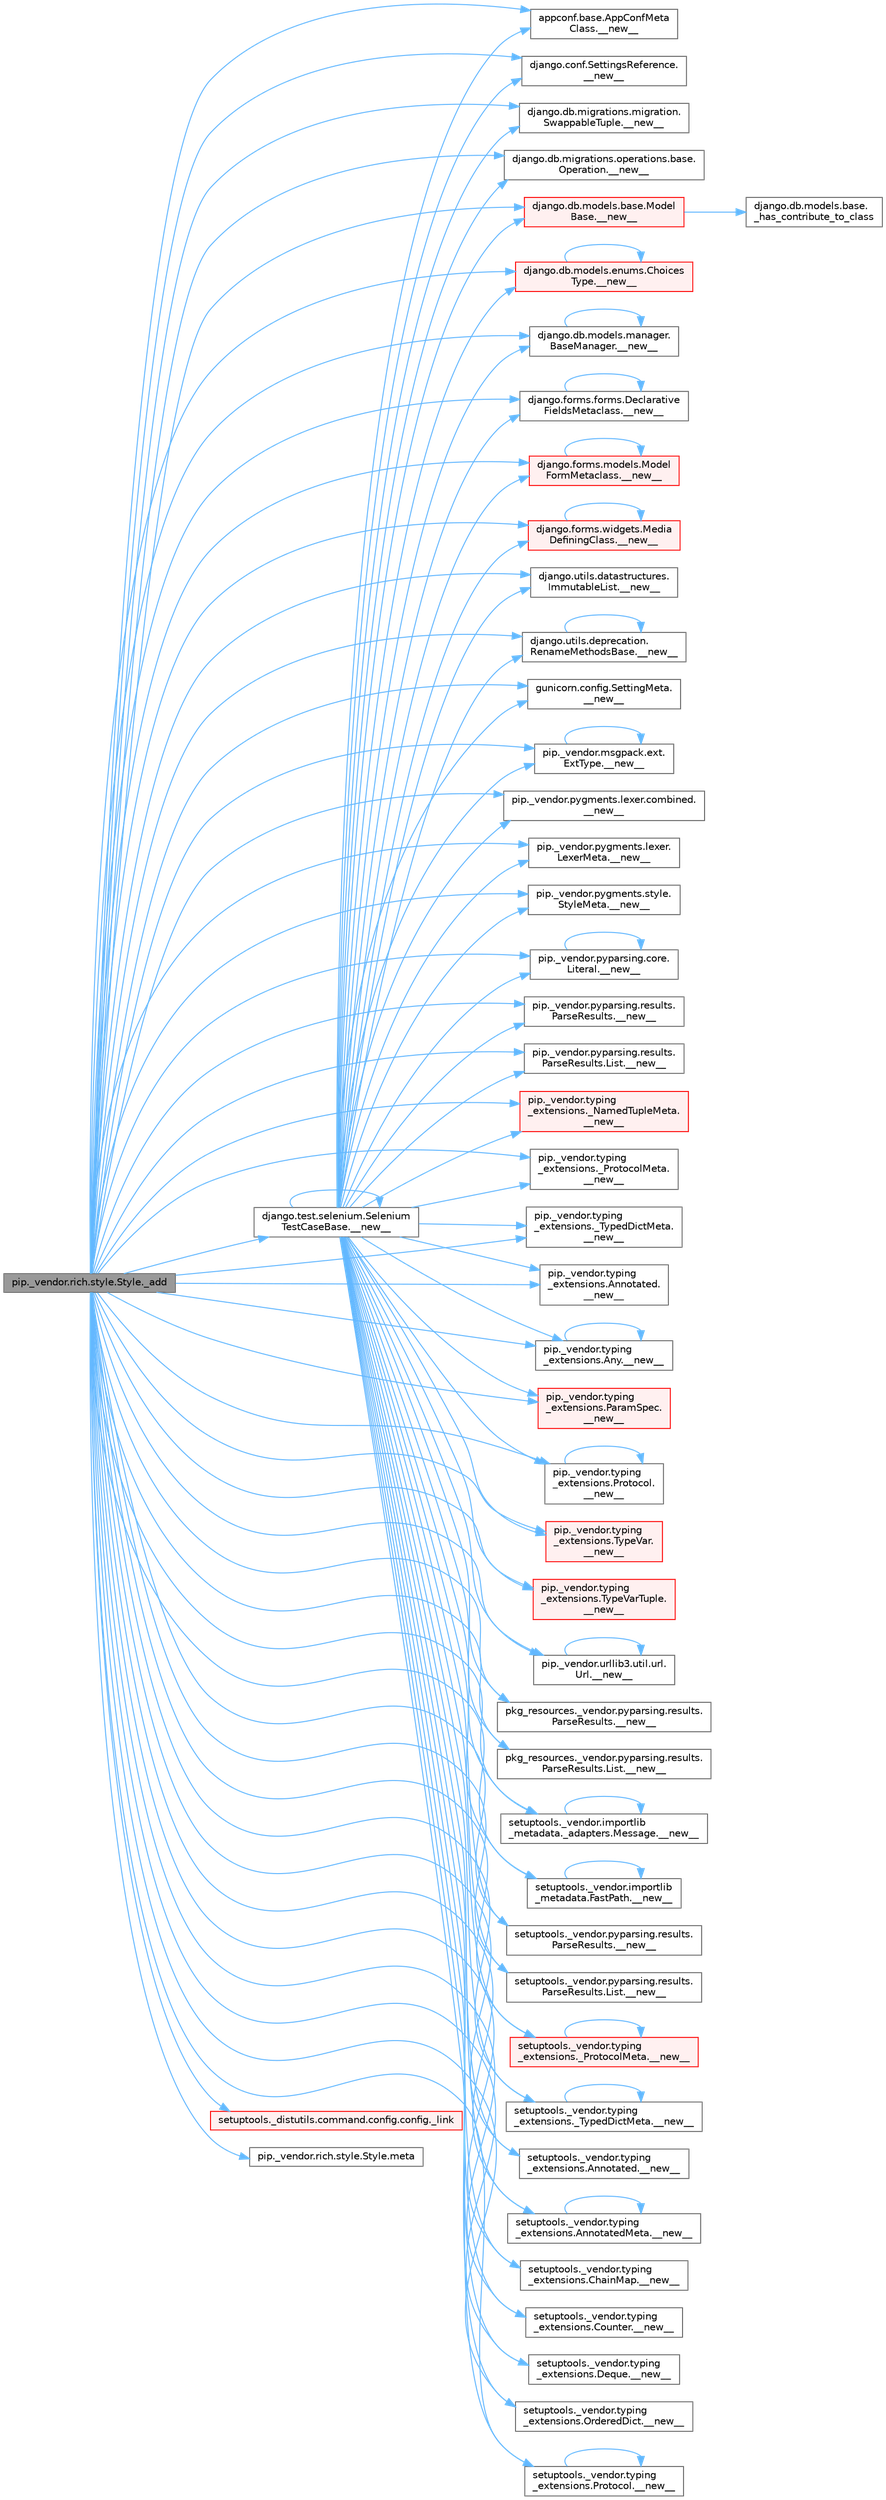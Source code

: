 digraph "pip._vendor.rich.style.Style._add"
{
 // LATEX_PDF_SIZE
  bgcolor="transparent";
  edge [fontname=Helvetica,fontsize=10,labelfontname=Helvetica,labelfontsize=10];
  node [fontname=Helvetica,fontsize=10,shape=box,height=0.2,width=0.4];
  rankdir="LR";
  Node1 [id="Node000001",label="pip._vendor.rich.style.Style._add",height=0.2,width=0.4,color="gray40", fillcolor="grey60", style="filled", fontcolor="black",tooltip=" "];
  Node1 -> Node2 [id="edge1_Node000001_Node000002",color="steelblue1",style="solid",tooltip=" "];
  Node2 [id="Node000002",label="appconf.base.AppConfMeta\lClass.__new__",height=0.2,width=0.4,color="grey40", fillcolor="white", style="filled",URL="$classappconf_1_1base_1_1_app_conf_meta_class.html#ae3b2cf6f30224474b6edcbf1387b0852",tooltip=" "];
  Node1 -> Node3 [id="edge2_Node000001_Node000003",color="steelblue1",style="solid",tooltip=" "];
  Node3 [id="Node000003",label="django.conf.SettingsReference.\l__new__",height=0.2,width=0.4,color="grey40", fillcolor="white", style="filled",URL="$classdjango_1_1conf_1_1_settings_reference.html#adee6f36144aa1e65ddd081a4459ddf26",tooltip=" "];
  Node1 -> Node4 [id="edge3_Node000001_Node000004",color="steelblue1",style="solid",tooltip=" "];
  Node4 [id="Node000004",label="django.db.migrations.migration.\lSwappableTuple.__new__",height=0.2,width=0.4,color="grey40", fillcolor="white", style="filled",URL="$classdjango_1_1db_1_1migrations_1_1migration_1_1_swappable_tuple.html#a7509a6a2c07a40cda2a0dac5d6e99789",tooltip=" "];
  Node1 -> Node5 [id="edge4_Node000001_Node000005",color="steelblue1",style="solid",tooltip=" "];
  Node5 [id="Node000005",label="django.db.migrations.operations.base.\lOperation.__new__",height=0.2,width=0.4,color="grey40", fillcolor="white", style="filled",URL="$classdjango_1_1db_1_1migrations_1_1operations_1_1base_1_1_operation.html#a0e75a153578c0aa184cef917cbc50cdf",tooltip=" "];
  Node1 -> Node6 [id="edge5_Node000001_Node000006",color="steelblue1",style="solid",tooltip=" "];
  Node6 [id="Node000006",label="django.db.models.base.Model\lBase.__new__",height=0.2,width=0.4,color="red", fillcolor="#FFF0F0", style="filled",URL="$classdjango_1_1db_1_1models_1_1base_1_1_model_base.html#a5688192f626b496760655c3b5309a0bc",tooltip=" "];
  Node6 -> Node7 [id="edge6_Node000006_Node000007",color="steelblue1",style="solid",tooltip=" "];
  Node7 [id="Node000007",label="django.db.models.base.\l_has_contribute_to_class",height=0.2,width=0.4,color="grey40", fillcolor="white", style="filled",URL="$namespacedjango_1_1db_1_1models_1_1base.html#abaf58b00715cc92319920ccf82da9bcf",tooltip=" "];
  Node1 -> Node9 [id="edge7_Node000001_Node000009",color="steelblue1",style="solid",tooltip=" "];
  Node9 [id="Node000009",label="django.db.models.enums.Choices\lType.__new__",height=0.2,width=0.4,color="red", fillcolor="#FFF0F0", style="filled",URL="$classdjango_1_1db_1_1models_1_1enums_1_1_choices_type.html#a973fedbb791aa7249348ddf93ba850d9",tooltip=" "];
  Node9 -> Node9 [id="edge8_Node000009_Node000009",color="steelblue1",style="solid",tooltip=" "];
  Node1 -> Node2562 [id="edge9_Node000001_Node002562",color="steelblue1",style="solid",tooltip=" "];
  Node2562 [id="Node002562",label="django.db.models.manager.\lBaseManager.__new__",height=0.2,width=0.4,color="grey40", fillcolor="white", style="filled",URL="$classdjango_1_1db_1_1models_1_1manager_1_1_base_manager.html#a402956cc7048ac4239181d9bf52f38d7",tooltip=" "];
  Node2562 -> Node2562 [id="edge10_Node002562_Node002562",color="steelblue1",style="solid",tooltip=" "];
  Node1 -> Node2563 [id="edge11_Node000001_Node002563",color="steelblue1",style="solid",tooltip=" "];
  Node2563 [id="Node002563",label="django.forms.forms.Declarative\lFieldsMetaclass.__new__",height=0.2,width=0.4,color="grey40", fillcolor="white", style="filled",URL="$classdjango_1_1forms_1_1forms_1_1_declarative_fields_metaclass.html#aa82d8ae60cf8bd4ffb1991279105590e",tooltip=" "];
  Node2563 -> Node2563 [id="edge12_Node002563_Node002563",color="steelblue1",style="solid",tooltip=" "];
  Node1 -> Node2564 [id="edge13_Node000001_Node002564",color="steelblue1",style="solid",tooltip=" "];
  Node2564 [id="Node002564",label="django.forms.models.Model\lFormMetaclass.__new__",height=0.2,width=0.4,color="red", fillcolor="#FFF0F0", style="filled",URL="$classdjango_1_1forms_1_1models_1_1_model_form_metaclass.html#aed0f8e0548ca5e8f42c96d3266daa521",tooltip=" "];
  Node2564 -> Node2564 [id="edge14_Node002564_Node002564",color="steelblue1",style="solid",tooltip=" "];
  Node1 -> Node2567 [id="edge15_Node000001_Node002567",color="steelblue1",style="solid",tooltip=" "];
  Node2567 [id="Node002567",label="django.forms.widgets.Media\lDefiningClass.__new__",height=0.2,width=0.4,color="red", fillcolor="#FFF0F0", style="filled",URL="$classdjango_1_1forms_1_1widgets_1_1_media_defining_class.html#a5d0b465656e0c8c06c5b18272005b5b9",tooltip=" "];
  Node2567 -> Node2567 [id="edge16_Node002567_Node002567",color="steelblue1",style="solid",tooltip=" "];
  Node1 -> Node2569 [id="edge17_Node000001_Node002569",color="steelblue1",style="solid",tooltip=" "];
  Node2569 [id="Node002569",label="django.test.selenium.Selenium\lTestCaseBase.__new__",height=0.2,width=0.4,color="grey40", fillcolor="white", style="filled",URL="$classdjango_1_1test_1_1selenium_1_1_selenium_test_case_base.html#a4082fc89599686abaf551a6d6382b4e3",tooltip=" "];
  Node2569 -> Node2 [id="edge18_Node002569_Node000002",color="steelblue1",style="solid",tooltip=" "];
  Node2569 -> Node3 [id="edge19_Node002569_Node000003",color="steelblue1",style="solid",tooltip=" "];
  Node2569 -> Node4 [id="edge20_Node002569_Node000004",color="steelblue1",style="solid",tooltip=" "];
  Node2569 -> Node5 [id="edge21_Node002569_Node000005",color="steelblue1",style="solid",tooltip=" "];
  Node2569 -> Node6 [id="edge22_Node002569_Node000006",color="steelblue1",style="solid",tooltip=" "];
  Node2569 -> Node9 [id="edge23_Node002569_Node000009",color="steelblue1",style="solid",tooltip=" "];
  Node2569 -> Node2562 [id="edge24_Node002569_Node002562",color="steelblue1",style="solid",tooltip=" "];
  Node2569 -> Node2563 [id="edge25_Node002569_Node002563",color="steelblue1",style="solid",tooltip=" "];
  Node2569 -> Node2564 [id="edge26_Node002569_Node002564",color="steelblue1",style="solid",tooltip=" "];
  Node2569 -> Node2567 [id="edge27_Node002569_Node002567",color="steelblue1",style="solid",tooltip=" "];
  Node2569 -> Node2569 [id="edge28_Node002569_Node002569",color="steelblue1",style="solid",tooltip=" "];
  Node2569 -> Node2570 [id="edge29_Node002569_Node002570",color="steelblue1",style="solid",tooltip=" "];
  Node2570 [id="Node002570",label="django.utils.datastructures.\lImmutableList.__new__",height=0.2,width=0.4,color="grey40", fillcolor="white", style="filled",URL="$classdjango_1_1utils_1_1datastructures_1_1_immutable_list.html#a8047498daf24d8607388c0b4154740b2",tooltip=" "];
  Node2569 -> Node2571 [id="edge30_Node002569_Node002571",color="steelblue1",style="solid",tooltip=" "];
  Node2571 [id="Node002571",label="django.utils.deprecation.\lRenameMethodsBase.__new__",height=0.2,width=0.4,color="grey40", fillcolor="white", style="filled",URL="$classdjango_1_1utils_1_1deprecation_1_1_rename_methods_base.html#a72f694aaa642540d90e1bffa672370de",tooltip=" "];
  Node2571 -> Node2571 [id="edge31_Node002571_Node002571",color="steelblue1",style="solid",tooltip=" "];
  Node2569 -> Node2572 [id="edge32_Node002569_Node002572",color="steelblue1",style="solid",tooltip=" "];
  Node2572 [id="Node002572",label="gunicorn.config.SettingMeta.\l__new__",height=0.2,width=0.4,color="grey40", fillcolor="white", style="filled",URL="$classgunicorn_1_1config_1_1_setting_meta.html#a713ec36dc4c046ccc522514936b82f7f",tooltip=" "];
  Node2569 -> Node2573 [id="edge33_Node002569_Node002573",color="steelblue1",style="solid",tooltip=" "];
  Node2573 [id="Node002573",label="pip._vendor.msgpack.ext.\lExtType.__new__",height=0.2,width=0.4,color="grey40", fillcolor="white", style="filled",URL="$classpip_1_1__vendor_1_1msgpack_1_1ext_1_1_ext_type.html#abe7a0b1b20af79b005fb5a5e3efc0435",tooltip=" "];
  Node2573 -> Node2573 [id="edge34_Node002573_Node002573",color="steelblue1",style="solid",tooltip=" "];
  Node2569 -> Node2574 [id="edge35_Node002569_Node002574",color="steelblue1",style="solid",tooltip=" "];
  Node2574 [id="Node002574",label="pip._vendor.pygments.lexer.combined.\l__new__",height=0.2,width=0.4,color="grey40", fillcolor="white", style="filled",URL="$classpip_1_1__vendor_1_1pygments_1_1lexer_1_1combined.html#a9cd33c733986590cbc88a3ab713e5ce0",tooltip=" "];
  Node2569 -> Node2575 [id="edge36_Node002569_Node002575",color="steelblue1",style="solid",tooltip=" "];
  Node2575 [id="Node002575",label="pip._vendor.pygments.lexer.\lLexerMeta.__new__",height=0.2,width=0.4,color="grey40", fillcolor="white", style="filled",URL="$classpip_1_1__vendor_1_1pygments_1_1lexer_1_1_lexer_meta.html#a406da98fb1446ca90f2648ab98c66bad",tooltip=" "];
  Node2569 -> Node2576 [id="edge37_Node002569_Node002576",color="steelblue1",style="solid",tooltip=" "];
  Node2576 [id="Node002576",label="pip._vendor.pygments.style.\lStyleMeta.__new__",height=0.2,width=0.4,color="grey40", fillcolor="white", style="filled",URL="$classpip_1_1__vendor_1_1pygments_1_1style_1_1_style_meta.html#a5dc70dab76cd2e2d6376dbe75feb1769",tooltip=" "];
  Node2569 -> Node2577 [id="edge38_Node002569_Node002577",color="steelblue1",style="solid",tooltip=" "];
  Node2577 [id="Node002577",label="pip._vendor.pyparsing.core.\lLiteral.__new__",height=0.2,width=0.4,color="grey40", fillcolor="white", style="filled",URL="$classpip_1_1__vendor_1_1pyparsing_1_1core_1_1_literal.html#a0d3601e9a92f871b9cfa945f1e9e9c74",tooltip=" "];
  Node2577 -> Node2577 [id="edge39_Node002577_Node002577",color="steelblue1",style="solid",tooltip=" "];
  Node2569 -> Node2578 [id="edge40_Node002569_Node002578",color="steelblue1",style="solid",tooltip=" "];
  Node2578 [id="Node002578",label="pip._vendor.pyparsing.results.\lParseResults.__new__",height=0.2,width=0.4,color="grey40", fillcolor="white", style="filled",URL="$classpip_1_1__vendor_1_1pyparsing_1_1results_1_1_parse_results.html#a6140b8a6ae9257709158fe8a8b12e463",tooltip=" "];
  Node2569 -> Node2579 [id="edge41_Node002569_Node002579",color="steelblue1",style="solid",tooltip=" "];
  Node2579 [id="Node002579",label="pip._vendor.pyparsing.results.\lParseResults.List.__new__",height=0.2,width=0.4,color="grey40", fillcolor="white", style="filled",URL="$classpip_1_1__vendor_1_1pyparsing_1_1results_1_1_parse_results_1_1_list.html#a5e47fbe8bed3d723f908cab31b4697c8",tooltip=" "];
  Node2569 -> Node2580 [id="edge42_Node002569_Node002580",color="steelblue1",style="solid",tooltip=" "];
  Node2580 [id="Node002580",label="pip._vendor.typing\l_extensions._NamedTupleMeta.\l__new__",height=0.2,width=0.4,color="red", fillcolor="#FFF0F0", style="filled",URL="$classpip_1_1__vendor_1_1typing__extensions_1_1___named_tuple_meta.html#acfd0b699066d3a3c3b387a5630f54bda",tooltip=" "];
  Node2569 -> Node2582 [id="edge43_Node002569_Node002582",color="steelblue1",style="solid",tooltip=" "];
  Node2582 [id="Node002582",label="pip._vendor.typing\l_extensions._ProtocolMeta.\l__new__",height=0.2,width=0.4,color="grey40", fillcolor="white", style="filled",URL="$classpip_1_1__vendor_1_1typing__extensions_1_1___protocol_meta.html#a4c5bb64abd48786235dca2ce08f4dd2a",tooltip=" "];
  Node2569 -> Node2583 [id="edge44_Node002569_Node002583",color="steelblue1",style="solid",tooltip=" "];
  Node2583 [id="Node002583",label="pip._vendor.typing\l_extensions._TypedDictMeta.\l__new__",height=0.2,width=0.4,color="grey40", fillcolor="white", style="filled",URL="$classpip_1_1__vendor_1_1typing__extensions_1_1___typed_dict_meta.html#a231f9eb321bb5a92f1216c726b0ca293",tooltip=" "];
  Node2569 -> Node2584 [id="edge45_Node002569_Node002584",color="steelblue1",style="solid",tooltip=" "];
  Node2584 [id="Node002584",label="pip._vendor.typing\l_extensions.Annotated.\l__new__",height=0.2,width=0.4,color="grey40", fillcolor="white", style="filled",URL="$classpip_1_1__vendor_1_1typing__extensions_1_1_annotated.html#a29016386777b4c0fbaf5a2bfd674d613",tooltip=" "];
  Node2569 -> Node2585 [id="edge46_Node002569_Node002585",color="steelblue1",style="solid",tooltip=" "];
  Node2585 [id="Node002585",label="pip._vendor.typing\l_extensions.Any.__new__",height=0.2,width=0.4,color="grey40", fillcolor="white", style="filled",URL="$classpip_1_1__vendor_1_1typing__extensions_1_1_any.html#afc88c07996e7abcc8625b4c13948cf22",tooltip=" "];
  Node2585 -> Node2585 [id="edge47_Node002585_Node002585",color="steelblue1",style="solid",tooltip=" "];
  Node2569 -> Node2586 [id="edge48_Node002569_Node002586",color="steelblue1",style="solid",tooltip=" "];
  Node2586 [id="Node002586",label="pip._vendor.typing\l_extensions.ParamSpec.\l__new__",height=0.2,width=0.4,color="red", fillcolor="#FFF0F0", style="filled",URL="$classpip_1_1__vendor_1_1typing__extensions_1_1_param_spec.html#a2dd105c75665f4321a2f1825882cbc87",tooltip=" "];
  Node2569 -> Node2590 [id="edge49_Node002569_Node002590",color="steelblue1",style="solid",tooltip=" "];
  Node2590 [id="Node002590",label="pip._vendor.typing\l_extensions.Protocol.\l__new__",height=0.2,width=0.4,color="grey40", fillcolor="white", style="filled",URL="$classpip_1_1__vendor_1_1typing__extensions_1_1_protocol.html#a47d3d1279a5cdefac80e87f62214956d",tooltip=" "];
  Node2590 -> Node2590 [id="edge50_Node002590_Node002590",color="steelblue1",style="solid",tooltip=" "];
  Node2569 -> Node2591 [id="edge51_Node002569_Node002591",color="steelblue1",style="solid",tooltip=" "];
  Node2591 [id="Node002591",label="pip._vendor.typing\l_extensions.TypeVar.\l__new__",height=0.2,width=0.4,color="red", fillcolor="#FFF0F0", style="filled",URL="$classpip_1_1__vendor_1_1typing__extensions_1_1_type_var.html#a25ba2413599c09136145a2007f6e1dbe",tooltip=" "];
  Node2569 -> Node2592 [id="edge52_Node002569_Node002592",color="steelblue1",style="solid",tooltip=" "];
  Node2592 [id="Node002592",label="pip._vendor.typing\l_extensions.TypeVarTuple.\l__new__",height=0.2,width=0.4,color="red", fillcolor="#FFF0F0", style="filled",URL="$classpip_1_1__vendor_1_1typing__extensions_1_1_type_var_tuple.html#aae55c9f134bc96bd526ba1eae411f5f1",tooltip=" "];
  Node2569 -> Node2593 [id="edge53_Node002569_Node002593",color="steelblue1",style="solid",tooltip=" "];
  Node2593 [id="Node002593",label="pip._vendor.urllib3.util.url.\lUrl.__new__",height=0.2,width=0.4,color="grey40", fillcolor="white", style="filled",URL="$classpip_1_1__vendor_1_1urllib3_1_1util_1_1url_1_1_url.html#a456f801e13ac93858a6fbd7268ba1f04",tooltip=" "];
  Node2593 -> Node2593 [id="edge54_Node002593_Node002593",color="steelblue1",style="solid",tooltip=" "];
  Node2569 -> Node2594 [id="edge55_Node002569_Node002594",color="steelblue1",style="solid",tooltip=" "];
  Node2594 [id="Node002594",label="pkg_resources._vendor.pyparsing.results.\lParseResults.__new__",height=0.2,width=0.4,color="grey40", fillcolor="white", style="filled",URL="$classpkg__resources_1_1__vendor_1_1pyparsing_1_1results_1_1_parse_results.html#ab6a3f2774236c18c3092ff7a71132c83",tooltip=" "];
  Node2569 -> Node2595 [id="edge56_Node002569_Node002595",color="steelblue1",style="solid",tooltip=" "];
  Node2595 [id="Node002595",label="pkg_resources._vendor.pyparsing.results.\lParseResults.List.__new__",height=0.2,width=0.4,color="grey40", fillcolor="white", style="filled",URL="$classpkg__resources_1_1__vendor_1_1pyparsing_1_1results_1_1_parse_results_1_1_list.html#a5a449627c1fb5eca9be16ab8d8bfa58e",tooltip=" "];
  Node2569 -> Node2596 [id="edge57_Node002569_Node002596",color="steelblue1",style="solid",tooltip=" "];
  Node2596 [id="Node002596",label="setuptools._vendor.importlib\l_metadata._adapters.Message.__new__",height=0.2,width=0.4,color="grey40", fillcolor="white", style="filled",URL="$classsetuptools_1_1__vendor_1_1importlib__metadata_1_1__adapters_1_1_message.html#a0043d64feabda7d5d1efde3caf7a95c5",tooltip=" "];
  Node2596 -> Node2596 [id="edge58_Node002596_Node002596",color="steelblue1",style="solid",tooltip=" "];
  Node2569 -> Node2597 [id="edge59_Node002569_Node002597",color="steelblue1",style="solid",tooltip=" "];
  Node2597 [id="Node002597",label="setuptools._vendor.importlib\l_metadata.FastPath.__new__",height=0.2,width=0.4,color="grey40", fillcolor="white", style="filled",URL="$classsetuptools_1_1__vendor_1_1importlib__metadata_1_1_fast_path.html#a7cab5071b060aabfdfb5dae34cfae23c",tooltip=" "];
  Node2597 -> Node2597 [id="edge60_Node002597_Node002597",color="steelblue1",style="solid",tooltip=" "];
  Node2569 -> Node2598 [id="edge61_Node002569_Node002598",color="steelblue1",style="solid",tooltip=" "];
  Node2598 [id="Node002598",label="setuptools._vendor.pyparsing.results.\lParseResults.__new__",height=0.2,width=0.4,color="grey40", fillcolor="white", style="filled",URL="$classsetuptools_1_1__vendor_1_1pyparsing_1_1results_1_1_parse_results.html#ac3602349fba4df4d37e9913272a584fa",tooltip=" "];
  Node2569 -> Node2599 [id="edge62_Node002569_Node002599",color="steelblue1",style="solid",tooltip=" "];
  Node2599 [id="Node002599",label="setuptools._vendor.pyparsing.results.\lParseResults.List.__new__",height=0.2,width=0.4,color="grey40", fillcolor="white", style="filled",URL="$classsetuptools_1_1__vendor_1_1pyparsing_1_1results_1_1_parse_results_1_1_list.html#a0892271c313f87dff6179986d18f7bfb",tooltip=" "];
  Node2569 -> Node2600 [id="edge63_Node002569_Node002600",color="steelblue1",style="solid",tooltip=" "];
  Node2600 [id="Node002600",label="setuptools._vendor.typing\l_extensions._ProtocolMeta.__new__",height=0.2,width=0.4,color="red", fillcolor="#FFF0F0", style="filled",URL="$classsetuptools_1_1__vendor_1_1typing__extensions_1_1___protocol_meta.html#a1c58f696609685e527d87017a5ed8ac8",tooltip=" "];
  Node2600 -> Node2600 [id="edge64_Node002600_Node002600",color="steelblue1",style="solid",tooltip=" "];
  Node2569 -> Node2604 [id="edge65_Node002569_Node002604",color="steelblue1",style="solid",tooltip=" "];
  Node2604 [id="Node002604",label="setuptools._vendor.typing\l_extensions._TypedDictMeta.__new__",height=0.2,width=0.4,color="grey40", fillcolor="white", style="filled",URL="$classsetuptools_1_1__vendor_1_1typing__extensions_1_1___typed_dict_meta.html#a32878604bacd5f3db684c41247491599",tooltip=" "];
  Node2604 -> Node2604 [id="edge66_Node002604_Node002604",color="steelblue1",style="solid",tooltip=" "];
  Node2569 -> Node2605 [id="edge67_Node002569_Node002605",color="steelblue1",style="solid",tooltip=" "];
  Node2605 [id="Node002605",label="setuptools._vendor.typing\l_extensions.Annotated.__new__",height=0.2,width=0.4,color="grey40", fillcolor="white", style="filled",URL="$classsetuptools_1_1__vendor_1_1typing__extensions_1_1_annotated.html#a77dc41d7bed05dcb3c72f7e6d4d19204",tooltip=" "];
  Node2569 -> Node2606 [id="edge68_Node002569_Node002606",color="steelblue1",style="solid",tooltip=" "];
  Node2606 [id="Node002606",label="setuptools._vendor.typing\l_extensions.AnnotatedMeta.__new__",height=0.2,width=0.4,color="grey40", fillcolor="white", style="filled",URL="$classsetuptools_1_1__vendor_1_1typing__extensions_1_1_annotated_meta.html#a49933281f97b41270b387f5a1834f322",tooltip=" "];
  Node2606 -> Node2606 [id="edge69_Node002606_Node002606",color="steelblue1",style="solid",tooltip=" "];
  Node2569 -> Node2607 [id="edge70_Node002569_Node002607",color="steelblue1",style="solid",tooltip=" "];
  Node2607 [id="Node002607",label="setuptools._vendor.typing\l_extensions.ChainMap.__new__",height=0.2,width=0.4,color="grey40", fillcolor="white", style="filled",URL="$classsetuptools_1_1__vendor_1_1typing__extensions_1_1_chain_map.html#a49a1acaa033163c6804985ce9c3f3668",tooltip=" "];
  Node2569 -> Node2608 [id="edge71_Node002569_Node002608",color="steelblue1",style="solid",tooltip=" "];
  Node2608 [id="Node002608",label="setuptools._vendor.typing\l_extensions.Counter.__new__",height=0.2,width=0.4,color="grey40", fillcolor="white", style="filled",URL="$classsetuptools_1_1__vendor_1_1typing__extensions_1_1_counter.html#a00ec50d424f45f48bd0e5a5c95123556",tooltip=" "];
  Node2569 -> Node2609 [id="edge72_Node002569_Node002609",color="steelblue1",style="solid",tooltip=" "];
  Node2609 [id="Node002609",label="setuptools._vendor.typing\l_extensions.Deque.__new__",height=0.2,width=0.4,color="grey40", fillcolor="white", style="filled",URL="$classsetuptools_1_1__vendor_1_1typing__extensions_1_1_deque.html#a4cd5102217525c5247ad2e3c2ef810f6",tooltip=" "];
  Node2569 -> Node2610 [id="edge73_Node002569_Node002610",color="steelblue1",style="solid",tooltip=" "];
  Node2610 [id="Node002610",label="setuptools._vendor.typing\l_extensions.OrderedDict.__new__",height=0.2,width=0.4,color="grey40", fillcolor="white", style="filled",URL="$classsetuptools_1_1__vendor_1_1typing__extensions_1_1_ordered_dict.html#a0ec9da79613276e13aee670a3e4106d8",tooltip=" "];
  Node2569 -> Node2611 [id="edge74_Node002569_Node002611",color="steelblue1",style="solid",tooltip=" "];
  Node2611 [id="Node002611",label="setuptools._vendor.typing\l_extensions.Protocol.__new__",height=0.2,width=0.4,color="grey40", fillcolor="white", style="filled",URL="$classsetuptools_1_1__vendor_1_1typing__extensions_1_1_protocol.html#a78586744036938e6acdb9a7acb5dd354",tooltip=" "];
  Node2611 -> Node2611 [id="edge75_Node002611_Node002611",color="steelblue1",style="solid",tooltip=" "];
  Node1 -> Node2570 [id="edge76_Node000001_Node002570",color="steelblue1",style="solid",tooltip=" "];
  Node1 -> Node2571 [id="edge77_Node000001_Node002571",color="steelblue1",style="solid",tooltip=" "];
  Node1 -> Node2572 [id="edge78_Node000001_Node002572",color="steelblue1",style="solid",tooltip=" "];
  Node1 -> Node2573 [id="edge79_Node000001_Node002573",color="steelblue1",style="solid",tooltip=" "];
  Node1 -> Node2574 [id="edge80_Node000001_Node002574",color="steelblue1",style="solid",tooltip=" "];
  Node1 -> Node2575 [id="edge81_Node000001_Node002575",color="steelblue1",style="solid",tooltip=" "];
  Node1 -> Node2576 [id="edge82_Node000001_Node002576",color="steelblue1",style="solid",tooltip=" "];
  Node1 -> Node2577 [id="edge83_Node000001_Node002577",color="steelblue1",style="solid",tooltip=" "];
  Node1 -> Node2578 [id="edge84_Node000001_Node002578",color="steelblue1",style="solid",tooltip=" "];
  Node1 -> Node2579 [id="edge85_Node000001_Node002579",color="steelblue1",style="solid",tooltip=" "];
  Node1 -> Node2580 [id="edge86_Node000001_Node002580",color="steelblue1",style="solid",tooltip=" "];
  Node1 -> Node2582 [id="edge87_Node000001_Node002582",color="steelblue1",style="solid",tooltip=" "];
  Node1 -> Node2583 [id="edge88_Node000001_Node002583",color="steelblue1",style="solid",tooltip=" "];
  Node1 -> Node2584 [id="edge89_Node000001_Node002584",color="steelblue1",style="solid",tooltip=" "];
  Node1 -> Node2585 [id="edge90_Node000001_Node002585",color="steelblue1",style="solid",tooltip=" "];
  Node1 -> Node2586 [id="edge91_Node000001_Node002586",color="steelblue1",style="solid",tooltip=" "];
  Node1 -> Node2590 [id="edge92_Node000001_Node002590",color="steelblue1",style="solid",tooltip=" "];
  Node1 -> Node2591 [id="edge93_Node000001_Node002591",color="steelblue1",style="solid",tooltip=" "];
  Node1 -> Node2592 [id="edge94_Node000001_Node002592",color="steelblue1",style="solid",tooltip=" "];
  Node1 -> Node2593 [id="edge95_Node000001_Node002593",color="steelblue1",style="solid",tooltip=" "];
  Node1 -> Node2594 [id="edge96_Node000001_Node002594",color="steelblue1",style="solid",tooltip=" "];
  Node1 -> Node2595 [id="edge97_Node000001_Node002595",color="steelblue1",style="solid",tooltip=" "];
  Node1 -> Node2596 [id="edge98_Node000001_Node002596",color="steelblue1",style="solid",tooltip=" "];
  Node1 -> Node2597 [id="edge99_Node000001_Node002597",color="steelblue1",style="solid",tooltip=" "];
  Node1 -> Node2598 [id="edge100_Node000001_Node002598",color="steelblue1",style="solid",tooltip=" "];
  Node1 -> Node2599 [id="edge101_Node000001_Node002599",color="steelblue1",style="solid",tooltip=" "];
  Node1 -> Node2600 [id="edge102_Node000001_Node002600",color="steelblue1",style="solid",tooltip=" "];
  Node1 -> Node2604 [id="edge103_Node000001_Node002604",color="steelblue1",style="solid",tooltip=" "];
  Node1 -> Node2605 [id="edge104_Node000001_Node002605",color="steelblue1",style="solid",tooltip=" "];
  Node1 -> Node2606 [id="edge105_Node000001_Node002606",color="steelblue1",style="solid",tooltip=" "];
  Node1 -> Node2607 [id="edge106_Node000001_Node002607",color="steelblue1",style="solid",tooltip=" "];
  Node1 -> Node2608 [id="edge107_Node000001_Node002608",color="steelblue1",style="solid",tooltip=" "];
  Node1 -> Node2609 [id="edge108_Node000001_Node002609",color="steelblue1",style="solid",tooltip=" "];
  Node1 -> Node2610 [id="edge109_Node000001_Node002610",color="steelblue1",style="solid",tooltip=" "];
  Node1 -> Node2611 [id="edge110_Node000001_Node002611",color="steelblue1",style="solid",tooltip=" "];
  Node1 -> Node2613 [id="edge111_Node000001_Node002613",color="steelblue1",style="solid",tooltip=" "];
  Node2613 [id="Node002613",label="setuptools._distutils.command.config.config._link",height=0.2,width=0.4,color="red", fillcolor="#FFF0F0", style="filled",URL="$classsetuptools_1_1__distutils_1_1command_1_1config_1_1config.html#a6428c1b2877435a2dc61c8b7f902027d",tooltip=" "];
  Node1 -> Node4526 [id="edge112_Node000001_Node004526",color="steelblue1",style="solid",tooltip=" "];
  Node4526 [id="Node004526",label="pip._vendor.rich.style.Style.meta",height=0.2,width=0.4,color="grey40", fillcolor="white", style="filled",URL="$classpip_1_1__vendor_1_1rich_1_1style_1_1_style.html#aa85d45068a7e29074763f71de59113a7",tooltip=" "];
}
